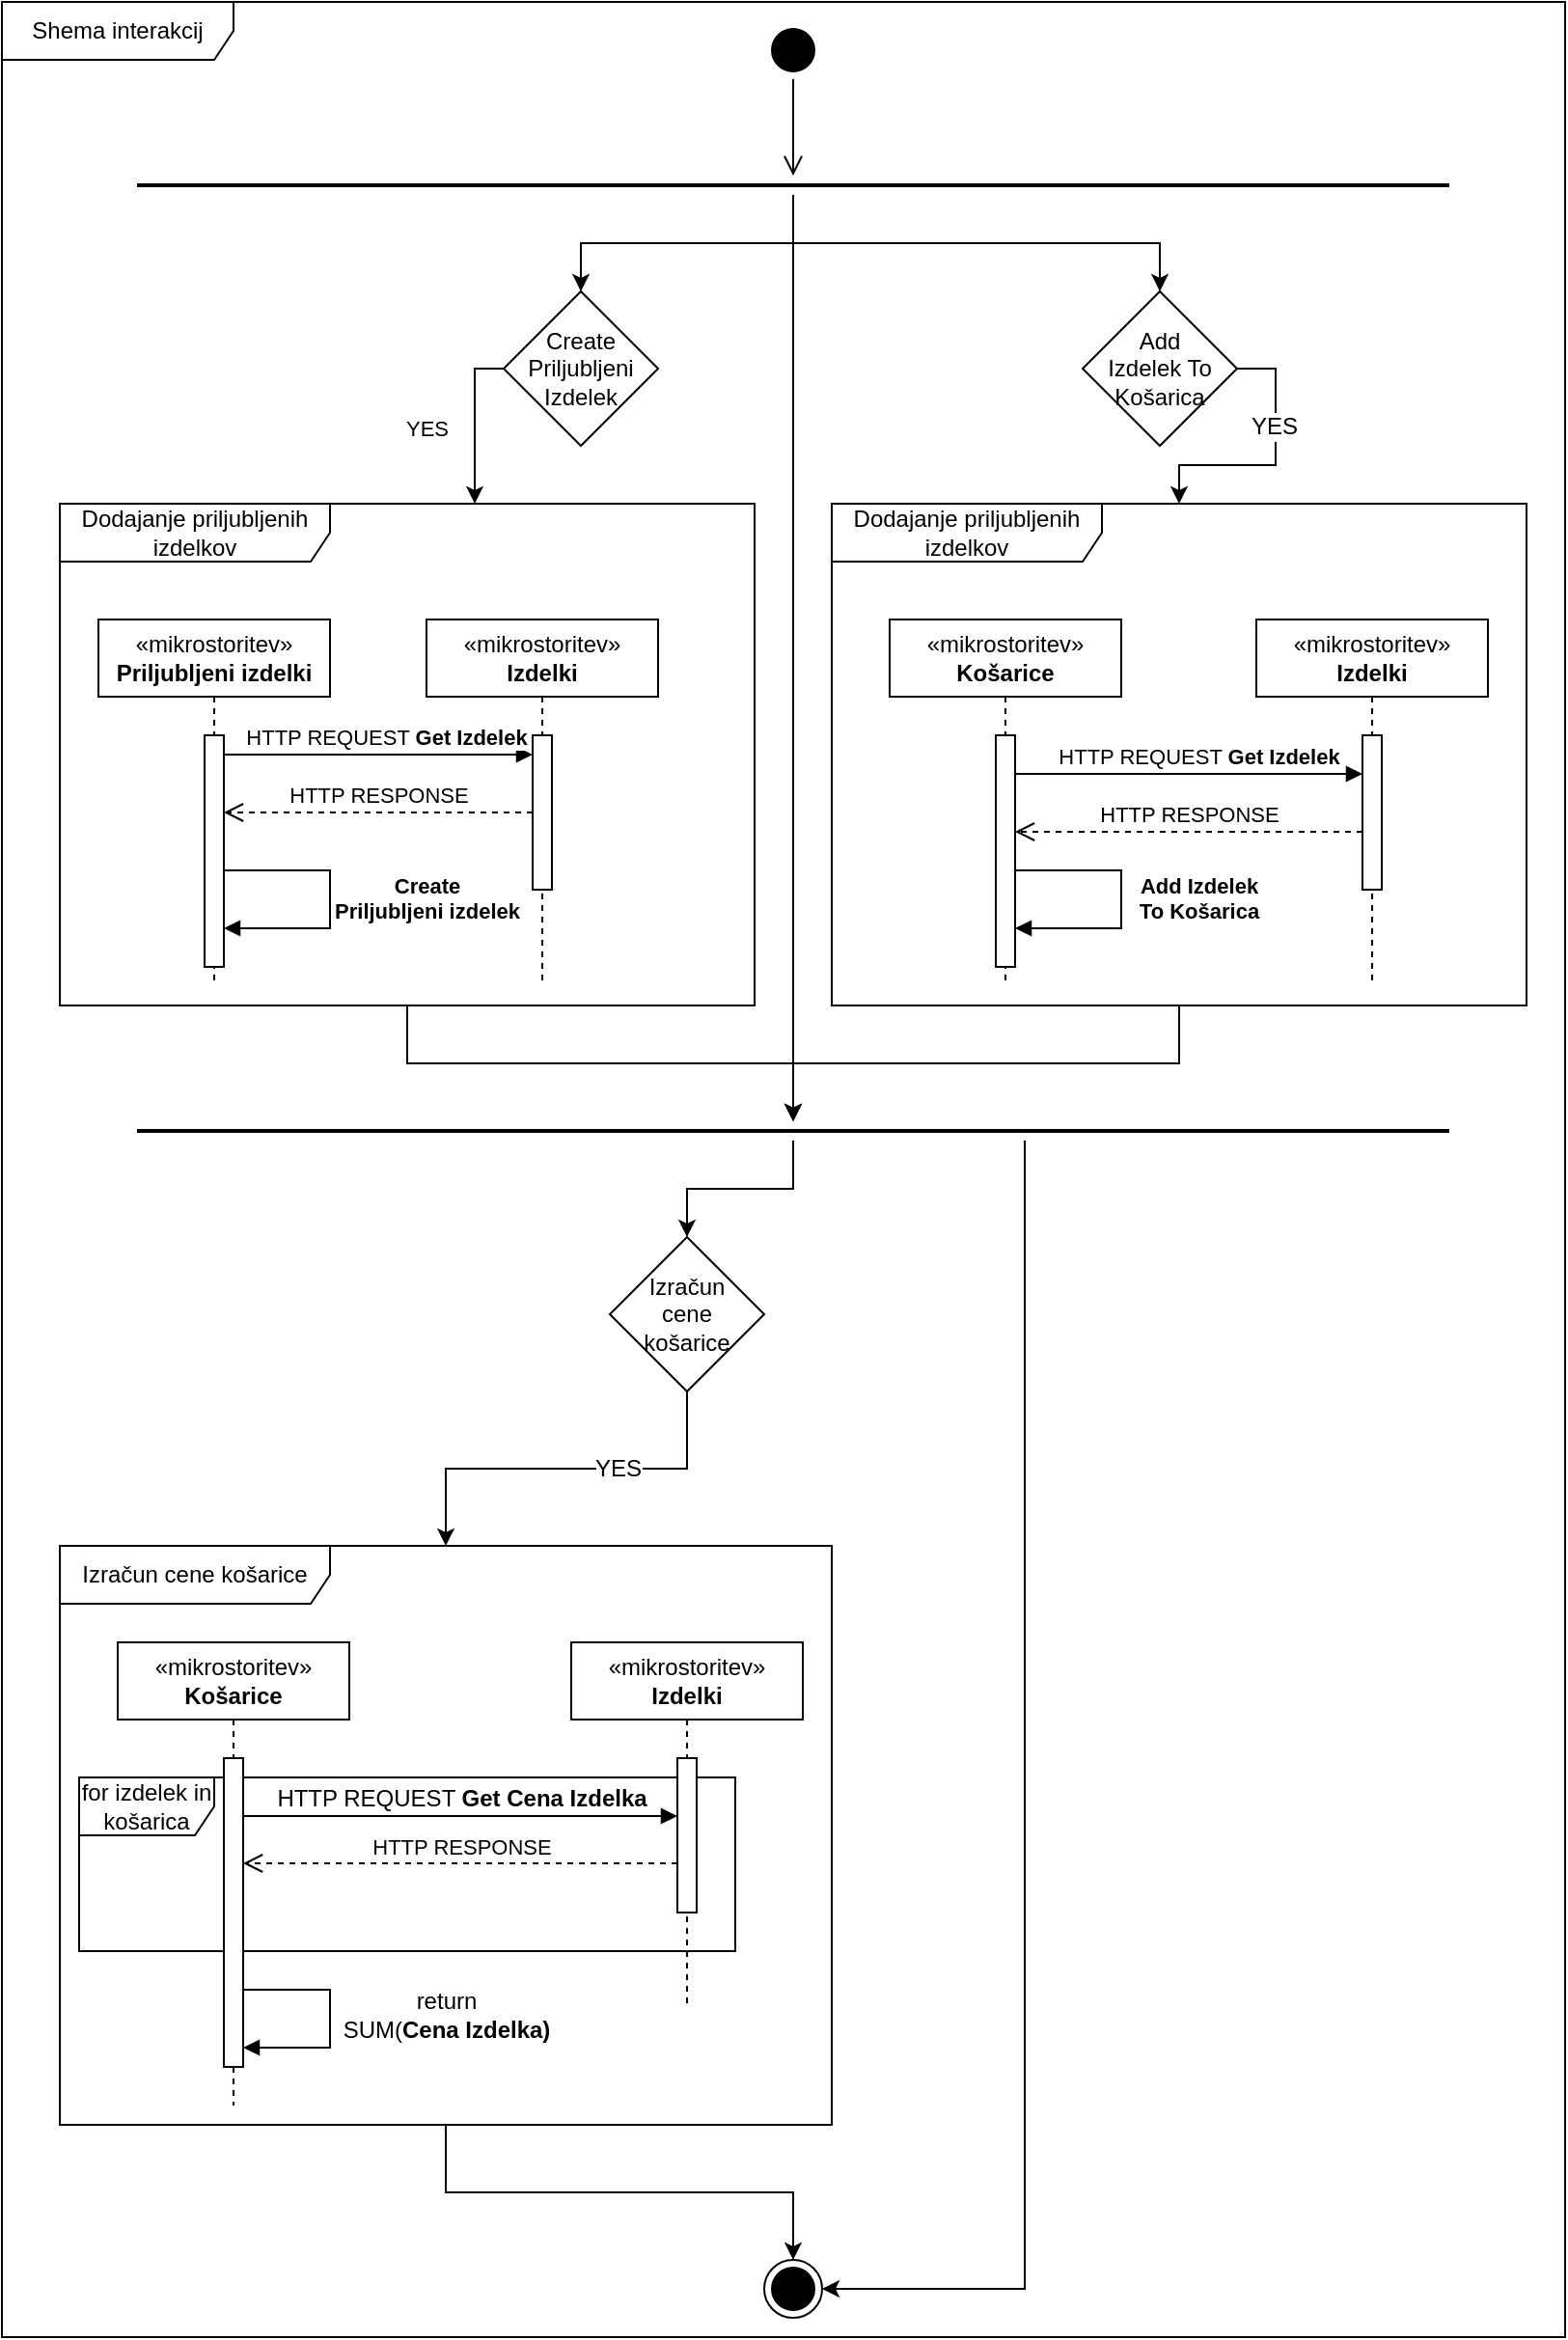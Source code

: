 <mxfile version="20.4.1" type="device"><diagram id="vwIaIcyhZmtVb6L2yKm8" name="Page-1"><mxGraphModel dx="1395" dy="829" grid="1" gridSize="10" guides="1" tooltips="1" connect="1" arrows="1" fold="1" page="1" pageScale="1" pageWidth="827" pageHeight="1169" math="0" shadow="0"><root><mxCell id="0"/><mxCell id="1" parent="0"/><mxCell id="CDUhi3CJ7W0mHdFhsXBt-1" value="Shema interakcij" style="shape=umlFrame;whiteSpace=wrap;html=1;width=120;height=30;" vertex="1" parent="1"><mxGeometry x="10" y="40" width="810" height="1210" as="geometry"/></mxCell><mxCell id="CDUhi3CJ7W0mHdFhsXBt-68" style="edgeStyle=orthogonalEdgeStyle;rounded=0;orthogonalLoop=1;jettySize=auto;html=1;strokeColor=#000000;fontSize=12;" edge="1" parent="1" source="CDUhi3CJ7W0mHdFhsXBt-52" target="CDUhi3CJ7W0mHdFhsXBt-4"><mxGeometry relative="1" as="geometry"/></mxCell><mxCell id="CDUhi3CJ7W0mHdFhsXBt-52" value="Izračun cene košarice" style="shape=umlFrame;whiteSpace=wrap;html=1;strokeColor=#000000;width=140;height=30;" vertex="1" parent="1"><mxGeometry x="40" y="840" width="400" height="300" as="geometry"/></mxCell><mxCell id="CDUhi3CJ7W0mHdFhsXBt-62" value="for izdelek in košarica" style="shape=umlFrame;whiteSpace=wrap;html=1;strokeColor=#000000;fontSize=12;width=70;height=30;" vertex="1" parent="1"><mxGeometry x="50" y="960" width="340" height="90" as="geometry"/></mxCell><mxCell id="CDUhi3CJ7W0mHdFhsXBt-2" value="" style="ellipse;html=1;shape=startState;fillColor=#000000;strokeColor=#000000;" vertex="1" parent="1"><mxGeometry x="405" y="50" width="30" height="30" as="geometry"/></mxCell><mxCell id="CDUhi3CJ7W0mHdFhsXBt-3" value="" style="edgeStyle=orthogonalEdgeStyle;html=1;verticalAlign=bottom;endArrow=open;endSize=8;strokeColor=#000000;rounded=0;" edge="1" source="CDUhi3CJ7W0mHdFhsXBt-2" parent="1"><mxGeometry relative="1" as="geometry"><mxPoint x="420" y="130" as="targetPoint"/><Array as="points"><mxPoint x="420" y="100"/><mxPoint x="420" y="100"/></Array></mxGeometry></mxCell><mxCell id="CDUhi3CJ7W0mHdFhsXBt-4" value="" style="ellipse;html=1;shape=endState;fillColor=#000000;strokeColor=#000000;" vertex="1" parent="1"><mxGeometry x="405" y="1210" width="30" height="30" as="geometry"/></mxCell><mxCell id="CDUhi3CJ7W0mHdFhsXBt-50" style="edgeStyle=orthogonalEdgeStyle;rounded=0;orthogonalLoop=1;jettySize=auto;html=1;strokeColor=#000000;fontSize=12;" edge="1" parent="1" source="CDUhi3CJ7W0mHdFhsXBt-5" target="CDUhi3CJ7W0mHdFhsXBt-48"><mxGeometry relative="1" as="geometry"/></mxCell><mxCell id="CDUhi3CJ7W0mHdFhsXBt-5" value="Dodajanje priljubljenih izdelkov" style="shape=umlFrame;whiteSpace=wrap;html=1;strokeColor=#000000;width=140;height=30;" vertex="1" parent="1"><mxGeometry x="40" y="300" width="360" height="260" as="geometry"/></mxCell><mxCell id="CDUhi3CJ7W0mHdFhsXBt-13" value="«mikrostoritev»&lt;br&gt;&lt;b&gt;Priljubljeni izdelki&lt;/b&gt;" style="shape=umlLifeline;perimeter=lifelinePerimeter;whiteSpace=wrap;html=1;container=1;collapsible=0;recursiveResize=0;outlineConnect=0;strokeColor=#000000;" vertex="1" parent="1"><mxGeometry x="60" y="360" width="120" height="190" as="geometry"/></mxCell><mxCell id="CDUhi3CJ7W0mHdFhsXBt-20" value="" style="html=1;points=[];perimeter=orthogonalPerimeter;strokeColor=#000000;" vertex="1" parent="CDUhi3CJ7W0mHdFhsXBt-13"><mxGeometry x="55" y="60" width="10" height="120" as="geometry"/></mxCell><mxCell id="CDUhi3CJ7W0mHdFhsXBt-24" value="&lt;b&gt;Create&lt;br&gt;Priljubljeni izdelek&lt;/b&gt;" style="html=1;verticalAlign=bottom;endArrow=block;rounded=0;strokeColor=#000000;" edge="1" parent="CDUhi3CJ7W0mHdFhsXBt-13" target="CDUhi3CJ7W0mHdFhsXBt-20"><mxGeometry x="0.214" y="-50" width="80" relative="1" as="geometry"><mxPoint x="65" y="130" as="sourcePoint"/><mxPoint x="145" y="130" as="targetPoint"/><Array as="points"><mxPoint x="120" y="130"/><mxPoint x="120" y="160"/></Array><mxPoint x="50" y="50" as="offset"/></mxGeometry></mxCell><mxCell id="CDUhi3CJ7W0mHdFhsXBt-14" value="«mikrostoritev»&lt;br&gt;&lt;b&gt;Izdelki&lt;/b&gt;" style="shape=umlLifeline;perimeter=lifelinePerimeter;whiteSpace=wrap;html=1;container=1;collapsible=0;recursiveResize=0;outlineConnect=0;strokeColor=#000000;" vertex="1" parent="1"><mxGeometry x="230" y="360" width="120" height="190" as="geometry"/></mxCell><mxCell id="CDUhi3CJ7W0mHdFhsXBt-21" value="" style="html=1;points=[];perimeter=orthogonalPerimeter;strokeColor=#000000;" vertex="1" parent="CDUhi3CJ7W0mHdFhsXBt-14"><mxGeometry x="55" y="60" width="10" height="80" as="geometry"/></mxCell><mxCell id="CDUhi3CJ7W0mHdFhsXBt-15" value="HTTP REQUEST &lt;b&gt;Get Izdelek&lt;/b&gt;" style="html=1;verticalAlign=bottom;endArrow=block;rounded=0;strokeColor=#000000;" edge="1" parent="1" source="CDUhi3CJ7W0mHdFhsXBt-20" target="CDUhi3CJ7W0mHdFhsXBt-21"><mxGeometry x="0.05" width="80" relative="1" as="geometry"><mxPoint x="300" y="294.5" as="sourcePoint"/><mxPoint x="380" y="294.5" as="targetPoint"/><Array as="points"><mxPoint x="280" y="430"/></Array><mxPoint as="offset"/></mxGeometry></mxCell><mxCell id="CDUhi3CJ7W0mHdFhsXBt-16" value="HTTP RESPONSE" style="html=1;verticalAlign=bottom;endArrow=open;dashed=1;endSize=8;rounded=0;strokeColor=#000000;" edge="1" parent="1" source="CDUhi3CJ7W0mHdFhsXBt-21" target="CDUhi3CJ7W0mHdFhsXBt-20"><mxGeometry relative="1" as="geometry"><mxPoint x="460" y="330" as="sourcePoint"/><mxPoint x="380" y="330" as="targetPoint"/><Array as="points"><mxPoint x="260" y="460"/></Array></mxGeometry></mxCell><mxCell id="CDUhi3CJ7W0mHdFhsXBt-28" style="edgeStyle=orthogonalEdgeStyle;rounded=0;orthogonalLoop=1;jettySize=auto;html=1;strokeColor=#000000;exitX=0;exitY=0.5;exitDx=0;exitDy=0;" edge="1" parent="1" source="CDUhi3CJ7W0mHdFhsXBt-27" target="CDUhi3CJ7W0mHdFhsXBt-5"><mxGeometry relative="1" as="geometry"><Array as="points"><mxPoint x="255" y="230"/></Array></mxGeometry></mxCell><mxCell id="CDUhi3CJ7W0mHdFhsXBt-29" value="YES" style="edgeLabel;html=1;align=center;verticalAlign=middle;resizable=0;points=[];" vertex="1" connectable="0" parent="CDUhi3CJ7W0mHdFhsXBt-28"><mxGeometry x="0.252" y="-2" relative="1" as="geometry"><mxPoint x="-23" y="-7" as="offset"/></mxGeometry></mxCell><mxCell id="CDUhi3CJ7W0mHdFhsXBt-27" value="Create Priljubljeni Izdelek" style="rhombus;whiteSpace=wrap;html=1;strokeColor=#000000;" vertex="1" parent="1"><mxGeometry x="270" y="190" width="80" height="80" as="geometry"/></mxCell><mxCell id="CDUhi3CJ7W0mHdFhsXBt-33" style="edgeStyle=orthogonalEdgeStyle;rounded=0;orthogonalLoop=1;jettySize=auto;html=1;strokeColor=#000000;" edge="1" parent="1" source="CDUhi3CJ7W0mHdFhsXBt-32" target="CDUhi3CJ7W0mHdFhsXBt-27"><mxGeometry relative="1" as="geometry"/></mxCell><mxCell id="CDUhi3CJ7W0mHdFhsXBt-35" style="edgeStyle=orthogonalEdgeStyle;rounded=0;orthogonalLoop=1;jettySize=auto;html=1;strokeColor=#000000;fontSize=12;" edge="1" parent="1" source="CDUhi3CJ7W0mHdFhsXBt-32" target="CDUhi3CJ7W0mHdFhsXBt-34"><mxGeometry relative="1" as="geometry"/></mxCell><mxCell id="CDUhi3CJ7W0mHdFhsXBt-49" style="edgeStyle=orthogonalEdgeStyle;rounded=0;orthogonalLoop=1;jettySize=auto;html=1;strokeColor=#000000;fontSize=12;" edge="1" parent="1" source="CDUhi3CJ7W0mHdFhsXBt-32" target="CDUhi3CJ7W0mHdFhsXBt-48"><mxGeometry relative="1" as="geometry"/></mxCell><mxCell id="CDUhi3CJ7W0mHdFhsXBt-32" value="" style="line;strokeWidth=2;html=1;strokeColor=#000000;" vertex="1" parent="1"><mxGeometry x="80" y="130" width="680" height="10" as="geometry"/></mxCell><mxCell id="CDUhi3CJ7W0mHdFhsXBt-39" style="edgeStyle=orthogonalEdgeStyle;rounded=0;orthogonalLoop=1;jettySize=auto;html=1;strokeColor=#000000;fontSize=12;" edge="1" parent="1" source="CDUhi3CJ7W0mHdFhsXBt-34" target="CDUhi3CJ7W0mHdFhsXBt-36"><mxGeometry relative="1" as="geometry"><Array as="points"><mxPoint x="670" y="230"/><mxPoint x="670" y="280"/><mxPoint x="620" y="280"/></Array></mxGeometry></mxCell><mxCell id="CDUhi3CJ7W0mHdFhsXBt-40" value="YES" style="edgeLabel;html=1;align=center;verticalAlign=middle;resizable=0;points=[];fontSize=12;" vertex="1" connectable="0" parent="CDUhi3CJ7W0mHdFhsXBt-39"><mxGeometry x="-0.286" y="-1" relative="1" as="geometry"><mxPoint as="offset"/></mxGeometry></mxCell><mxCell id="CDUhi3CJ7W0mHdFhsXBt-34" value="&lt;font style=&quot;font-size: 12px;&quot;&gt;Add &lt;br&gt;Izdelek To &lt;br&gt;Košarica&lt;/font&gt;" style="rhombus;whiteSpace=wrap;html=1;strokeColor=#000000;" vertex="1" parent="1"><mxGeometry x="570" y="190" width="80" height="80" as="geometry"/></mxCell><mxCell id="CDUhi3CJ7W0mHdFhsXBt-70" style="edgeStyle=orthogonalEdgeStyle;rounded=0;orthogonalLoop=1;jettySize=auto;html=1;strokeColor=#000000;fontSize=12;" edge="1" parent="1" source="CDUhi3CJ7W0mHdFhsXBt-36" target="CDUhi3CJ7W0mHdFhsXBt-48"><mxGeometry relative="1" as="geometry"/></mxCell><mxCell id="CDUhi3CJ7W0mHdFhsXBt-36" value="Dodajanje priljubljenih izdelkov" style="shape=umlFrame;whiteSpace=wrap;html=1;strokeColor=#000000;width=140;height=30;" vertex="1" parent="1"><mxGeometry x="440" y="300" width="360" height="260" as="geometry"/></mxCell><mxCell id="CDUhi3CJ7W0mHdFhsXBt-41" value="«mikrostoritev»&lt;br&gt;&lt;b&gt;Košarice&lt;/b&gt;" style="shape=umlLifeline;perimeter=lifelinePerimeter;whiteSpace=wrap;html=1;container=1;collapsible=0;recursiveResize=0;outlineConnect=0;strokeColor=#000000;" vertex="1" parent="1"><mxGeometry x="470" y="360" width="120" height="190" as="geometry"/></mxCell><mxCell id="CDUhi3CJ7W0mHdFhsXBt-42" value="" style="html=1;points=[];perimeter=orthogonalPerimeter;strokeColor=#000000;" vertex="1" parent="CDUhi3CJ7W0mHdFhsXBt-41"><mxGeometry x="55" y="60" width="10" height="120" as="geometry"/></mxCell><mxCell id="CDUhi3CJ7W0mHdFhsXBt-43" value="&lt;b&gt;Add Izdelek&lt;br&gt;To Košarica&lt;/b&gt;" style="html=1;verticalAlign=bottom;endArrow=block;rounded=0;strokeColor=#000000;" edge="1" parent="CDUhi3CJ7W0mHdFhsXBt-41" target="CDUhi3CJ7W0mHdFhsXBt-42"><mxGeometry x="0.214" y="-40" width="80" relative="1" as="geometry"><mxPoint x="65" y="130" as="sourcePoint"/><mxPoint x="145" y="130" as="targetPoint"/><Array as="points"><mxPoint x="120" y="130"/><mxPoint x="120" y="160"/></Array><mxPoint x="40" y="40" as="offset"/></mxGeometry></mxCell><mxCell id="CDUhi3CJ7W0mHdFhsXBt-44" value="«mikrostoritev»&lt;br&gt;&lt;b&gt;Izdelki&lt;/b&gt;" style="shape=umlLifeline;perimeter=lifelinePerimeter;whiteSpace=wrap;html=1;container=1;collapsible=0;recursiveResize=0;outlineConnect=0;strokeColor=#000000;" vertex="1" parent="1"><mxGeometry x="660" y="360" width="120" height="190" as="geometry"/></mxCell><mxCell id="CDUhi3CJ7W0mHdFhsXBt-45" value="" style="html=1;points=[];perimeter=orthogonalPerimeter;strokeColor=#000000;" vertex="1" parent="CDUhi3CJ7W0mHdFhsXBt-44"><mxGeometry x="55" y="60" width="10" height="80" as="geometry"/></mxCell><mxCell id="CDUhi3CJ7W0mHdFhsXBt-46" value="HTTP REQUEST &lt;b&gt;Get Izdelek&lt;/b&gt;" style="html=1;verticalAlign=bottom;endArrow=block;rounded=0;strokeColor=#000000;" edge="1" parent="1" source="CDUhi3CJ7W0mHdFhsXBt-42" target="CDUhi3CJ7W0mHdFhsXBt-45"><mxGeometry x="0.05" width="80" relative="1" as="geometry"><mxPoint x="540" y="440" as="sourcePoint"/><mxPoint x="700" y="440" as="targetPoint"/><Array as="points"><mxPoint x="695" y="440"/></Array><mxPoint as="offset"/></mxGeometry></mxCell><mxCell id="CDUhi3CJ7W0mHdFhsXBt-47" value="HTTP RESPONSE" style="html=1;verticalAlign=bottom;endArrow=open;dashed=1;endSize=8;rounded=0;strokeColor=#000000;" edge="1" parent="1" source="CDUhi3CJ7W0mHdFhsXBt-45" target="CDUhi3CJ7W0mHdFhsXBt-42"><mxGeometry relative="1" as="geometry"><mxPoint x="700" y="470" as="sourcePoint"/><mxPoint x="540" y="470" as="targetPoint"/><Array as="points"><mxPoint x="675" y="470"/></Array></mxGeometry></mxCell><mxCell id="CDUhi3CJ7W0mHdFhsXBt-54" style="edgeStyle=orthogonalEdgeStyle;rounded=0;orthogonalLoop=1;jettySize=auto;html=1;strokeColor=#000000;fontSize=12;" edge="1" parent="1" source="CDUhi3CJ7W0mHdFhsXBt-48" target="CDUhi3CJ7W0mHdFhsXBt-53"><mxGeometry relative="1" as="geometry"/></mxCell><mxCell id="CDUhi3CJ7W0mHdFhsXBt-69" style="edgeStyle=orthogonalEdgeStyle;rounded=0;orthogonalLoop=1;jettySize=auto;html=1;strokeColor=#000000;fontSize=12;" edge="1" parent="1" source="CDUhi3CJ7W0mHdFhsXBt-48" target="CDUhi3CJ7W0mHdFhsXBt-4"><mxGeometry relative="1" as="geometry"><Array as="points"><mxPoint x="540" y="1225"/></Array></mxGeometry></mxCell><mxCell id="CDUhi3CJ7W0mHdFhsXBt-48" value="" style="line;strokeWidth=2;html=1;strokeColor=#000000;" vertex="1" parent="1"><mxGeometry x="80" y="620" width="680" height="10" as="geometry"/></mxCell><mxCell id="CDUhi3CJ7W0mHdFhsXBt-55" style="edgeStyle=orthogonalEdgeStyle;rounded=0;orthogonalLoop=1;jettySize=auto;html=1;strokeColor=#000000;fontSize=12;" edge="1" parent="1" source="CDUhi3CJ7W0mHdFhsXBt-53" target="CDUhi3CJ7W0mHdFhsXBt-52"><mxGeometry relative="1" as="geometry"/></mxCell><mxCell id="CDUhi3CJ7W0mHdFhsXBt-56" value="YES" style="edgeLabel;html=1;align=center;verticalAlign=middle;resizable=0;points=[];fontSize=12;" vertex="1" connectable="0" parent="CDUhi3CJ7W0mHdFhsXBt-55"><mxGeometry x="-0.254" relative="1" as="geometry"><mxPoint as="offset"/></mxGeometry></mxCell><mxCell id="CDUhi3CJ7W0mHdFhsXBt-53" value="Izračun&lt;br&gt;cene&lt;br&gt;košarice" style="rhombus;whiteSpace=wrap;html=1;strokeColor=#000000;fontSize=12;" vertex="1" parent="1"><mxGeometry x="325" y="680" width="80" height="80" as="geometry"/></mxCell><mxCell id="CDUhi3CJ7W0mHdFhsXBt-57" value="«mikrostoritev»&lt;br&gt;&lt;b&gt;Košarice&lt;/b&gt;" style="shape=umlLifeline;perimeter=lifelinePerimeter;whiteSpace=wrap;html=1;container=1;collapsible=0;recursiveResize=0;outlineConnect=0;strokeColor=#000000;" vertex="1" parent="1"><mxGeometry x="70" y="890" width="120" height="240" as="geometry"/></mxCell><mxCell id="CDUhi3CJ7W0mHdFhsXBt-58" value="" style="html=1;points=[];perimeter=orthogonalPerimeter;strokeColor=#000000;" vertex="1" parent="CDUhi3CJ7W0mHdFhsXBt-57"><mxGeometry x="55" y="60" width="10" height="160" as="geometry"/></mxCell><mxCell id="CDUhi3CJ7W0mHdFhsXBt-65" value="return &lt;br&gt;SUM(&lt;b&gt;Cena Izdelka)&lt;/b&gt;" style="html=1;verticalAlign=bottom;endArrow=block;rounded=0;strokeColor=#000000;fontSize=12;" edge="1" parent="CDUhi3CJ7W0mHdFhsXBt-57" target="CDUhi3CJ7W0mHdFhsXBt-58"><mxGeometry x="0.25" y="-60" width="80" relative="1" as="geometry"><mxPoint x="65" y="180" as="sourcePoint"/><mxPoint x="145" y="180" as="targetPoint"/><Array as="points"><mxPoint x="110" y="180"/><mxPoint x="110" y="210"/></Array><mxPoint x="60" y="60" as="offset"/></mxGeometry></mxCell><mxCell id="CDUhi3CJ7W0mHdFhsXBt-60" value="«mikrostoritev»&lt;br&gt;&lt;b&gt;Izdelki&lt;/b&gt;" style="shape=umlLifeline;perimeter=lifelinePerimeter;whiteSpace=wrap;html=1;container=1;collapsible=0;recursiveResize=0;outlineConnect=0;strokeColor=#000000;" vertex="1" parent="1"><mxGeometry x="305" y="890" width="120" height="190" as="geometry"/></mxCell><mxCell id="CDUhi3CJ7W0mHdFhsXBt-61" value="" style="html=1;points=[];perimeter=orthogonalPerimeter;strokeColor=#000000;" vertex="1" parent="CDUhi3CJ7W0mHdFhsXBt-60"><mxGeometry x="55" y="60" width="10" height="80" as="geometry"/></mxCell><mxCell id="CDUhi3CJ7W0mHdFhsXBt-63" value="HTTP REQUEST &lt;b&gt;Get Cena Izdelka&lt;/b&gt;" style="html=1;verticalAlign=bottom;endArrow=block;rounded=0;strokeColor=#000000;fontSize=12;" edge="1" parent="1" source="CDUhi3CJ7W0mHdFhsXBt-58" target="CDUhi3CJ7W0mHdFhsXBt-61"><mxGeometry width="80" relative="1" as="geometry"><mxPoint x="180" y="980" as="sourcePoint"/><mxPoint x="260" y="980" as="targetPoint"/><Array as="points"><mxPoint x="260" y="980"/></Array></mxGeometry></mxCell><mxCell id="CDUhi3CJ7W0mHdFhsXBt-64" value="HTTP RESPONSE" style="html=1;verticalAlign=bottom;endArrow=open;dashed=1;endSize=8;rounded=0;strokeColor=#000000;" edge="1" parent="1" source="CDUhi3CJ7W0mHdFhsXBt-61" target="CDUhi3CJ7W0mHdFhsXBt-58"><mxGeometry relative="1" as="geometry"><mxPoint x="350" y="1004.5" as="sourcePoint"/><mxPoint x="170" y="1004.5" as="targetPoint"/><Array as="points"><mxPoint x="310" y="1004.5"/></Array></mxGeometry></mxCell></root></mxGraphModel></diagram></mxfile>